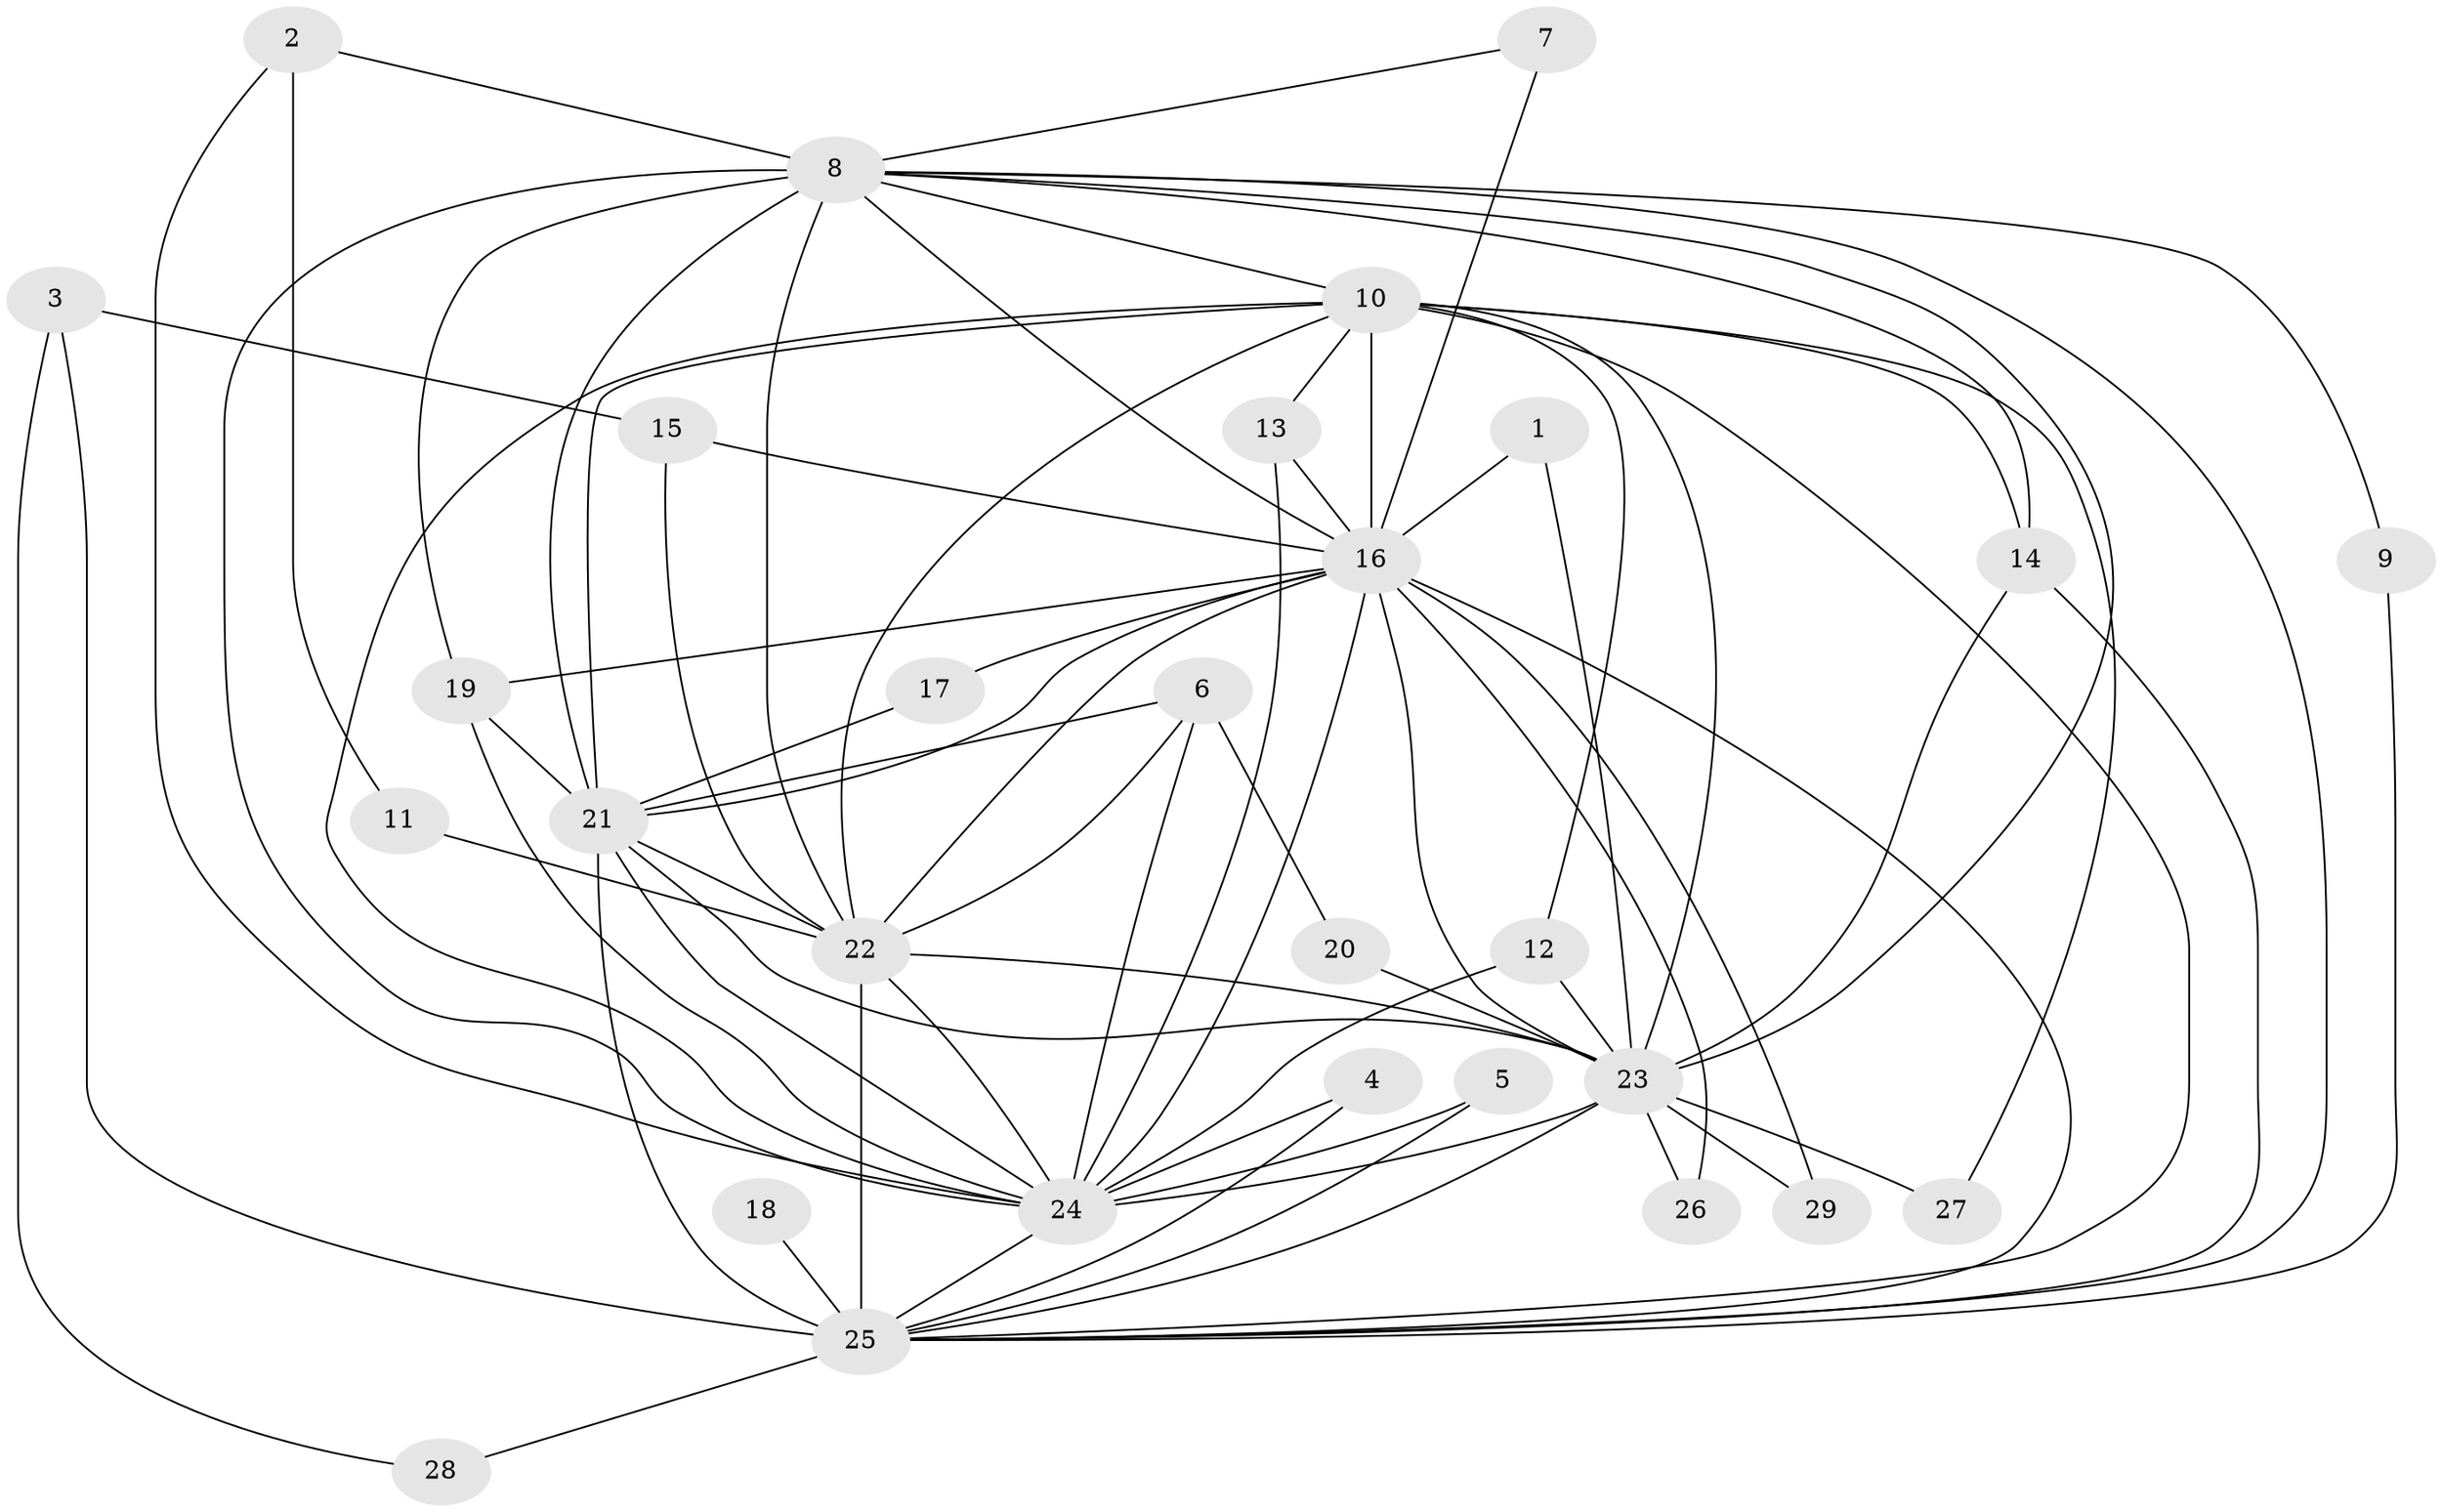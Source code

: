 // original degree distribution, {15: 0.034482758620689655, 13: 0.034482758620689655, 16: 0.05172413793103448, 22: 0.017241379310344827, 17: 0.017241379310344827, 24: 0.017241379310344827, 2: 0.603448275862069, 4: 0.10344827586206896, 3: 0.1206896551724138}
// Generated by graph-tools (version 1.1) at 2025/01/03/09/25 03:01:17]
// undirected, 29 vertices, 76 edges
graph export_dot {
graph [start="1"]
  node [color=gray90,style=filled];
  1;
  2;
  3;
  4;
  5;
  6;
  7;
  8;
  9;
  10;
  11;
  12;
  13;
  14;
  15;
  16;
  17;
  18;
  19;
  20;
  21;
  22;
  23;
  24;
  25;
  26;
  27;
  28;
  29;
  1 -- 16 [weight=1.0];
  1 -- 23 [weight=1.0];
  2 -- 8 [weight=1.0];
  2 -- 11 [weight=1.0];
  2 -- 24 [weight=1.0];
  3 -- 15 [weight=1.0];
  3 -- 25 [weight=1.0];
  3 -- 28 [weight=1.0];
  4 -- 24 [weight=1.0];
  4 -- 25 [weight=1.0];
  5 -- 24 [weight=1.0];
  5 -- 25 [weight=1.0];
  6 -- 20 [weight=1.0];
  6 -- 21 [weight=1.0];
  6 -- 22 [weight=1.0];
  6 -- 24 [weight=1.0];
  7 -- 8 [weight=1.0];
  7 -- 16 [weight=1.0];
  8 -- 9 [weight=1.0];
  8 -- 10 [weight=1.0];
  8 -- 14 [weight=1.0];
  8 -- 16 [weight=3.0];
  8 -- 19 [weight=1.0];
  8 -- 21 [weight=1.0];
  8 -- 22 [weight=3.0];
  8 -- 23 [weight=1.0];
  8 -- 24 [weight=1.0];
  8 -- 25 [weight=1.0];
  9 -- 25 [weight=1.0];
  10 -- 12 [weight=1.0];
  10 -- 13 [weight=1.0];
  10 -- 14 [weight=1.0];
  10 -- 16 [weight=2.0];
  10 -- 21 [weight=1.0];
  10 -- 22 [weight=2.0];
  10 -- 23 [weight=2.0];
  10 -- 24 [weight=1.0];
  10 -- 25 [weight=1.0];
  10 -- 27 [weight=2.0];
  11 -- 22 [weight=2.0];
  12 -- 23 [weight=1.0];
  12 -- 24 [weight=1.0];
  13 -- 16 [weight=2.0];
  13 -- 24 [weight=1.0];
  14 -- 23 [weight=1.0];
  14 -- 25 [weight=1.0];
  15 -- 16 [weight=1.0];
  15 -- 22 [weight=1.0];
  16 -- 17 [weight=1.0];
  16 -- 19 [weight=1.0];
  16 -- 21 [weight=3.0];
  16 -- 22 [weight=4.0];
  16 -- 23 [weight=3.0];
  16 -- 24 [weight=2.0];
  16 -- 25 [weight=2.0];
  16 -- 26 [weight=2.0];
  16 -- 29 [weight=1.0];
  17 -- 21 [weight=1.0];
  18 -- 25 [weight=1.0];
  19 -- 21 [weight=1.0];
  19 -- 24 [weight=1.0];
  20 -- 23 [weight=2.0];
  21 -- 22 [weight=2.0];
  21 -- 23 [weight=2.0];
  21 -- 24 [weight=1.0];
  21 -- 25 [weight=3.0];
  22 -- 23 [weight=2.0];
  22 -- 24 [weight=2.0];
  22 -- 25 [weight=5.0];
  23 -- 24 [weight=2.0];
  23 -- 25 [weight=1.0];
  23 -- 26 [weight=1.0];
  23 -- 27 [weight=1.0];
  23 -- 29 [weight=1.0];
  24 -- 25 [weight=1.0];
  25 -- 28 [weight=1.0];
}
